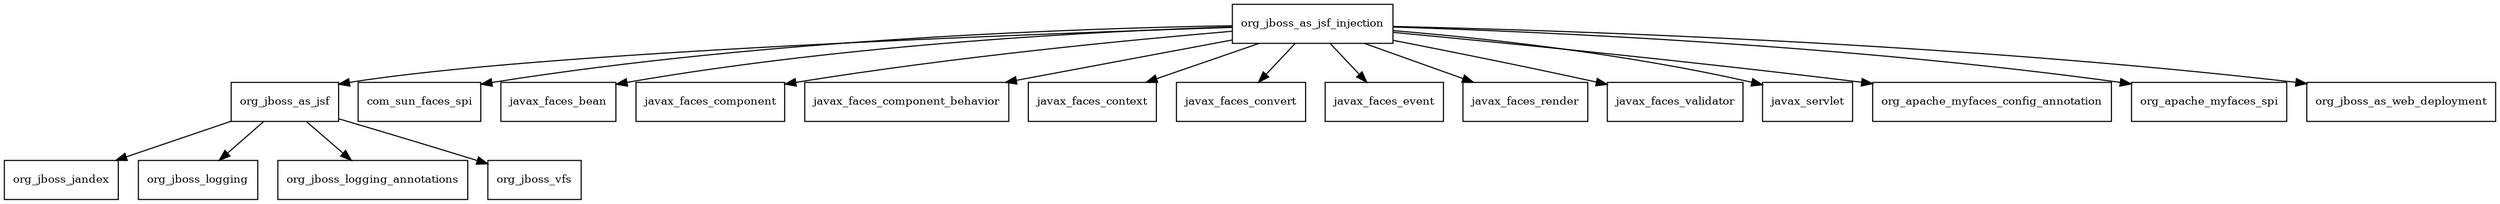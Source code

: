 digraph jboss_as_jsf_injection_7_4_0_Final_redhat_19_package_dependencies {
  node [shape = box, fontsize=10.0];
  org_jboss_as_jsf -> org_jboss_jandex;
  org_jboss_as_jsf -> org_jboss_logging;
  org_jboss_as_jsf -> org_jboss_logging_annotations;
  org_jboss_as_jsf -> org_jboss_vfs;
  org_jboss_as_jsf_injection -> com_sun_faces_spi;
  org_jboss_as_jsf_injection -> javax_faces_bean;
  org_jboss_as_jsf_injection -> javax_faces_component;
  org_jboss_as_jsf_injection -> javax_faces_component_behavior;
  org_jboss_as_jsf_injection -> javax_faces_context;
  org_jboss_as_jsf_injection -> javax_faces_convert;
  org_jboss_as_jsf_injection -> javax_faces_event;
  org_jboss_as_jsf_injection -> javax_faces_render;
  org_jboss_as_jsf_injection -> javax_faces_validator;
  org_jboss_as_jsf_injection -> javax_servlet;
  org_jboss_as_jsf_injection -> org_apache_myfaces_config_annotation;
  org_jboss_as_jsf_injection -> org_apache_myfaces_spi;
  org_jboss_as_jsf_injection -> org_jboss_as_jsf;
  org_jboss_as_jsf_injection -> org_jboss_as_web_deployment;
}
